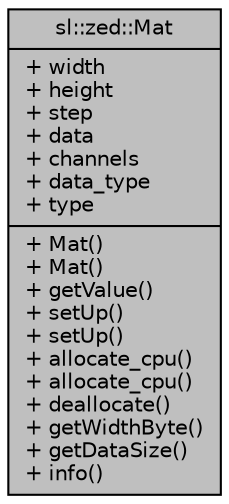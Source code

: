 digraph "sl::zed::Mat"
{
  edge [fontname="Helvetica",fontsize="10",labelfontname="Helvetica",labelfontsize="10"];
  node [fontname="Helvetica",fontsize="10",shape=record];
  Node1 [label="{sl::zed::Mat\n|+ width\l+ height\l+ step\l+ data\l+ channels\l+ data_type\l+ type\l|+ Mat()\l+ Mat()\l+ getValue()\l+ setUp()\l+ setUp()\l+ allocate_cpu()\l+ allocate_cpu()\l+ deallocate()\l+ getWidthByte()\l+ getDataSize()\l+ info()\l}",height=0.2,width=0.4,color="black", fillcolor="grey75", style="filled" fontcolor="black"];
}
